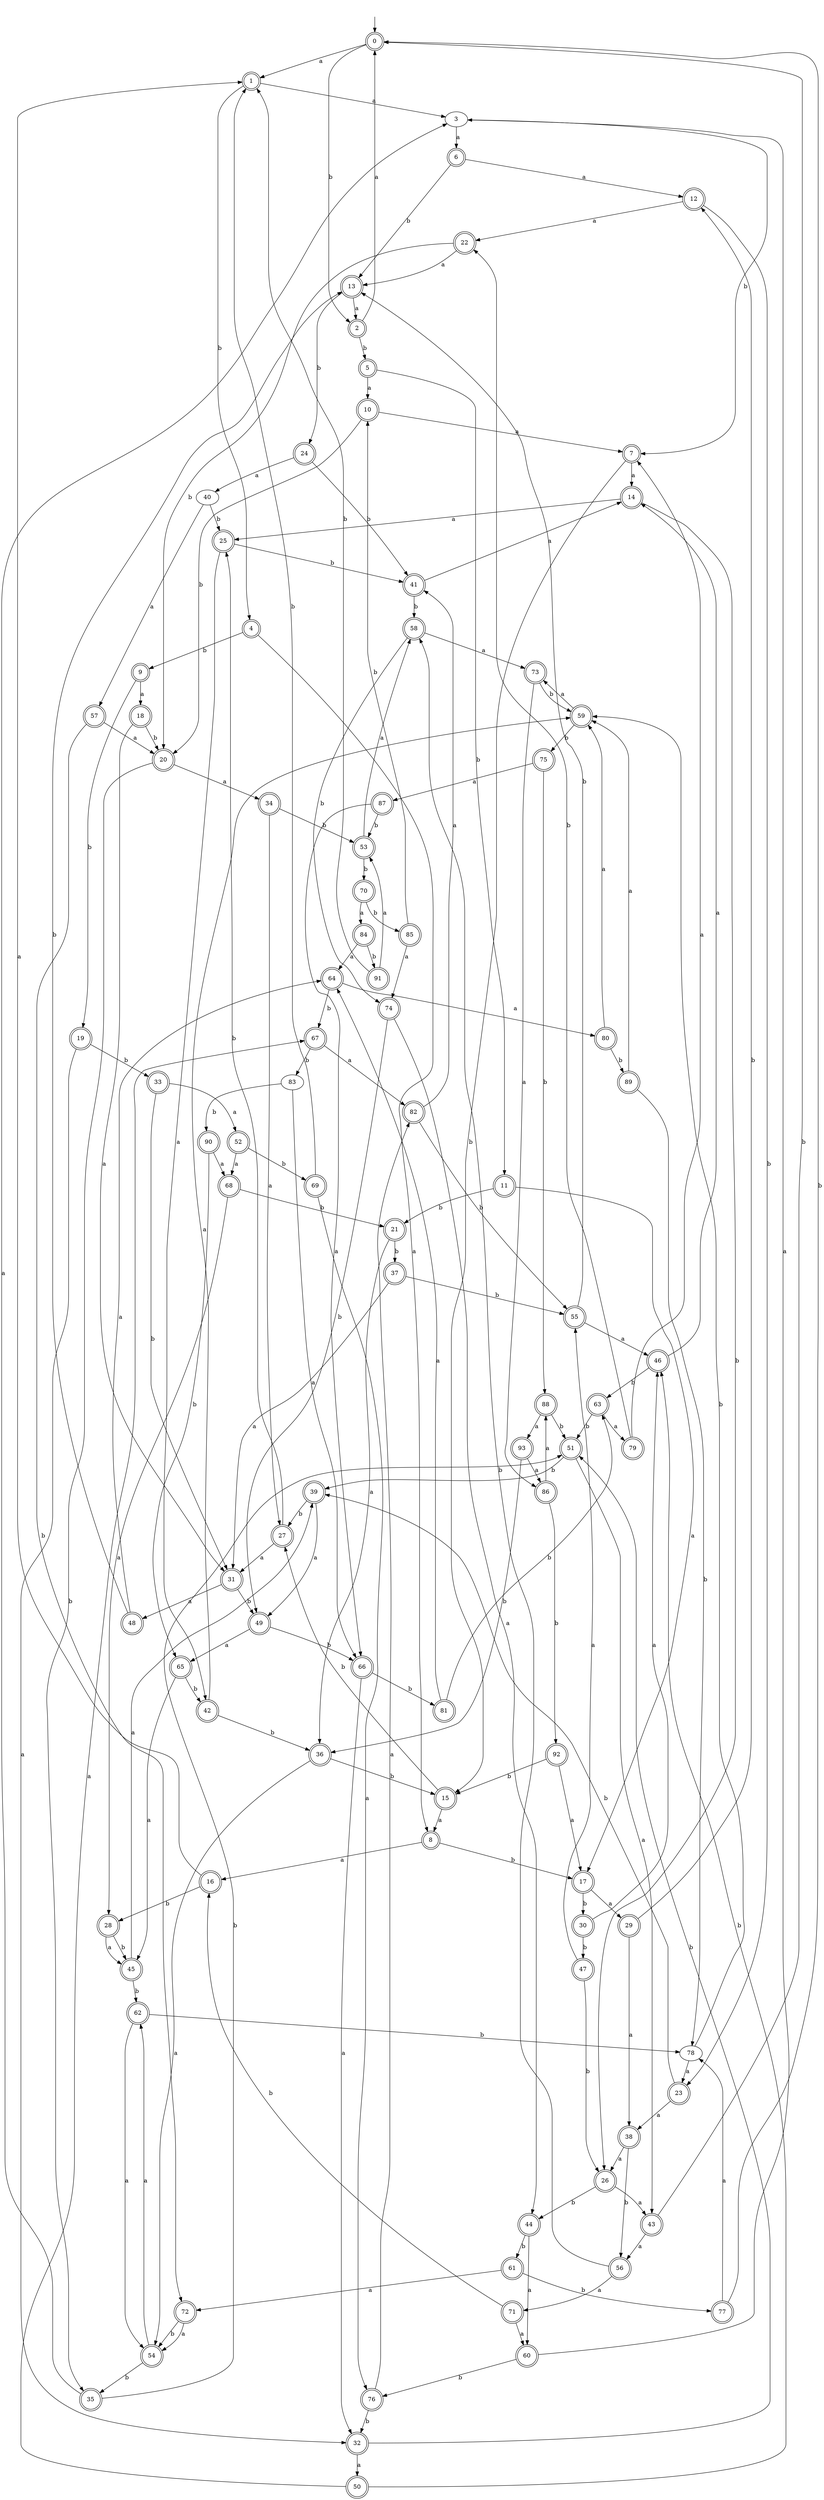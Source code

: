 digraph RandomDFA {
  __start0 [label="", shape=none];
  __start0 -> 0 [label=""];
  0 [shape=circle] [shape=doublecircle]
  0 -> 1 [label="a"]
  0 -> 2 [label="b"]
  1 [shape=doublecircle]
  1 -> 3 [label="a"]
  1 -> 4 [label="b"]
  2 [shape=doublecircle]
  2 -> 0 [label="a"]
  2 -> 5 [label="b"]
  3
  3 -> 6 [label="a"]
  3 -> 7 [label="b"]
  4 [shape=doublecircle]
  4 -> 8 [label="a"]
  4 -> 9 [label="b"]
  5 [shape=doublecircle]
  5 -> 10 [label="a"]
  5 -> 11 [label="b"]
  6 [shape=doublecircle]
  6 -> 12 [label="a"]
  6 -> 13 [label="b"]
  7 [shape=doublecircle]
  7 -> 14 [label="a"]
  7 -> 15 [label="b"]
  8 [shape=doublecircle]
  8 -> 16 [label="a"]
  8 -> 17 [label="b"]
  9 [shape=doublecircle]
  9 -> 18 [label="a"]
  9 -> 19 [label="b"]
  10 [shape=doublecircle]
  10 -> 7 [label="a"]
  10 -> 20 [label="b"]
  11 [shape=doublecircle]
  11 -> 17 [label="a"]
  11 -> 21 [label="b"]
  12 [shape=doublecircle]
  12 -> 22 [label="a"]
  12 -> 23 [label="b"]
  13 [shape=doublecircle]
  13 -> 2 [label="a"]
  13 -> 24 [label="b"]
  14 [shape=doublecircle]
  14 -> 25 [label="a"]
  14 -> 26 [label="b"]
  15 [shape=doublecircle]
  15 -> 8 [label="a"]
  15 -> 27 [label="b"]
  16 [shape=doublecircle]
  16 -> 1 [label="a"]
  16 -> 28 [label="b"]
  17 [shape=doublecircle]
  17 -> 29 [label="a"]
  17 -> 30 [label="b"]
  18 [shape=doublecircle]
  18 -> 31 [label="a"]
  18 -> 20 [label="b"]
  19 [shape=doublecircle]
  19 -> 32 [label="a"]
  19 -> 33 [label="b"]
  20 [shape=doublecircle]
  20 -> 34 [label="a"]
  20 -> 35 [label="b"]
  21 [shape=doublecircle]
  21 -> 36 [label="a"]
  21 -> 37 [label="b"]
  22 [shape=doublecircle]
  22 -> 13 [label="a"]
  22 -> 20 [label="b"]
  23 [shape=doublecircle]
  23 -> 38 [label="a"]
  23 -> 39 [label="b"]
  24 [shape=doublecircle]
  24 -> 40 [label="a"]
  24 -> 41 [label="b"]
  25 [shape=doublecircle]
  25 -> 42 [label="a"]
  25 -> 41 [label="b"]
  26 [shape=doublecircle]
  26 -> 43 [label="a"]
  26 -> 44 [label="b"]
  27 [shape=doublecircle]
  27 -> 31 [label="a"]
  27 -> 25 [label="b"]
  28 [shape=doublecircle]
  28 -> 45 [label="a"]
  28 -> 45 [label="b"]
  29 [shape=doublecircle]
  29 -> 38 [label="a"]
  29 -> 12 [label="b"]
  30 [shape=doublecircle]
  30 -> 46 [label="a"]
  30 -> 47 [label="b"]
  31 [shape=doublecircle]
  31 -> 48 [label="a"]
  31 -> 49 [label="b"]
  32 [shape=doublecircle]
  32 -> 50 [label="a"]
  32 -> 51 [label="b"]
  33 [shape=doublecircle]
  33 -> 52 [label="a"]
  33 -> 31 [label="b"]
  34 [shape=doublecircle]
  34 -> 27 [label="a"]
  34 -> 53 [label="b"]
  35 [shape=doublecircle]
  35 -> 3 [label="a"]
  35 -> 51 [label="b"]
  36 [shape=doublecircle]
  36 -> 54 [label="a"]
  36 -> 15 [label="b"]
  37 [shape=doublecircle]
  37 -> 31 [label="a"]
  37 -> 55 [label="b"]
  38 [shape=doublecircle]
  38 -> 26 [label="a"]
  38 -> 56 [label="b"]
  39 [shape=doublecircle]
  39 -> 49 [label="a"]
  39 -> 27 [label="b"]
  40
  40 -> 57 [label="a"]
  40 -> 25 [label="b"]
  41 [shape=doublecircle]
  41 -> 14 [label="a"]
  41 -> 58 [label="b"]
  42 [shape=doublecircle]
  42 -> 59 [label="a"]
  42 -> 36 [label="b"]
  43 [shape=doublecircle]
  43 -> 56 [label="a"]
  43 -> 0 [label="b"]
  44 [shape=doublecircle]
  44 -> 60 [label="a"]
  44 -> 61 [label="b"]
  45 [shape=doublecircle]
  45 -> 39 [label="a"]
  45 -> 62 [label="b"]
  46 [shape=doublecircle]
  46 -> 14 [label="a"]
  46 -> 63 [label="b"]
  47 [shape=doublecircle]
  47 -> 55 [label="a"]
  47 -> 26 [label="b"]
  48 [shape=doublecircle]
  48 -> 64 [label="a"]
  48 -> 13 [label="b"]
  49 [shape=doublecircle]
  49 -> 65 [label="a"]
  49 -> 66 [label="b"]
  50 [shape=doublecircle]
  50 -> 67 [label="a"]
  50 -> 46 [label="b"]
  51 [shape=doublecircle]
  51 -> 43 [label="a"]
  51 -> 39 [label="b"]
  52 [shape=doublecircle]
  52 -> 68 [label="a"]
  52 -> 69 [label="b"]
  53 [shape=doublecircle]
  53 -> 58 [label="a"]
  53 -> 70 [label="b"]
  54 [shape=doublecircle]
  54 -> 62 [label="a"]
  54 -> 35 [label="b"]
  55 [shape=doublecircle]
  55 -> 46 [label="a"]
  55 -> 13 [label="b"]
  56 [shape=doublecircle]
  56 -> 71 [label="a"]
  56 -> 58 [label="b"]
  57 [shape=doublecircle]
  57 -> 20 [label="a"]
  57 -> 72 [label="b"]
  58 [shape=doublecircle]
  58 -> 73 [label="a"]
  58 -> 74 [label="b"]
  59 [shape=doublecircle]
  59 -> 73 [label="a"]
  59 -> 75 [label="b"]
  60 [shape=doublecircle]
  60 -> 3 [label="a"]
  60 -> 76 [label="b"]
  61 [shape=doublecircle]
  61 -> 72 [label="a"]
  61 -> 77 [label="b"]
  62 [shape=doublecircle]
  62 -> 54 [label="a"]
  62 -> 78 [label="b"]
  63 [shape=doublecircle]
  63 -> 79 [label="a"]
  63 -> 51 [label="b"]
  64 [shape=doublecircle]
  64 -> 80 [label="a"]
  64 -> 67 [label="b"]
  65 [shape=doublecircle]
  65 -> 45 [label="a"]
  65 -> 42 [label="b"]
  66 [shape=doublecircle]
  66 -> 32 [label="a"]
  66 -> 81 [label="b"]
  67 [shape=doublecircle]
  67 -> 82 [label="a"]
  67 -> 83 [label="b"]
  68 [shape=doublecircle]
  68 -> 28 [label="a"]
  68 -> 21 [label="b"]
  69 [shape=doublecircle]
  69 -> 76 [label="a"]
  69 -> 1 [label="b"]
  70 [shape=doublecircle]
  70 -> 84 [label="a"]
  70 -> 85 [label="b"]
  71 [shape=doublecircle]
  71 -> 60 [label="a"]
  71 -> 16 [label="b"]
  72 [shape=doublecircle]
  72 -> 54 [label="a"]
  72 -> 54 [label="b"]
  73 [shape=doublecircle]
  73 -> 86 [label="a"]
  73 -> 59 [label="b"]
  74 [shape=doublecircle]
  74 -> 44 [label="a"]
  74 -> 49 [label="b"]
  75 [shape=doublecircle]
  75 -> 87 [label="a"]
  75 -> 88 [label="b"]
  76 [shape=doublecircle]
  76 -> 82 [label="a"]
  76 -> 32 [label="b"]
  77 [shape=doublecircle]
  77 -> 78 [label="a"]
  77 -> 0 [label="b"]
  78
  78 -> 23 [label="a"]
  78 -> 59 [label="b"]
  79 [shape=doublecircle]
  79 -> 7 [label="a"]
  79 -> 22 [label="b"]
  80 [shape=doublecircle]
  80 -> 59 [label="a"]
  80 -> 89 [label="b"]
  81 [shape=doublecircle]
  81 -> 64 [label="a"]
  81 -> 63 [label="b"]
  82 [shape=doublecircle]
  82 -> 41 [label="a"]
  82 -> 55 [label="b"]
  83
  83 -> 66 [label="a"]
  83 -> 90 [label="b"]
  84 [shape=doublecircle]
  84 -> 64 [label="a"]
  84 -> 91 [label="b"]
  85 [shape=doublecircle]
  85 -> 74 [label="a"]
  85 -> 10 [label="b"]
  86 [shape=doublecircle]
  86 -> 88 [label="a"]
  86 -> 92 [label="b"]
  87 [shape=doublecircle]
  87 -> 66 [label="a"]
  87 -> 53 [label="b"]
  88 [shape=doublecircle]
  88 -> 93 [label="a"]
  88 -> 51 [label="b"]
  89 [shape=doublecircle]
  89 -> 59 [label="a"]
  89 -> 78 [label="b"]
  90 [shape=doublecircle]
  90 -> 68 [label="a"]
  90 -> 65 [label="b"]
  91 [shape=doublecircle]
  91 -> 53 [label="a"]
  91 -> 1 [label="b"]
  92 [shape=doublecircle]
  92 -> 17 [label="a"]
  92 -> 15 [label="b"]
  93 [shape=doublecircle]
  93 -> 86 [label="a"]
  93 -> 36 [label="b"]
}

